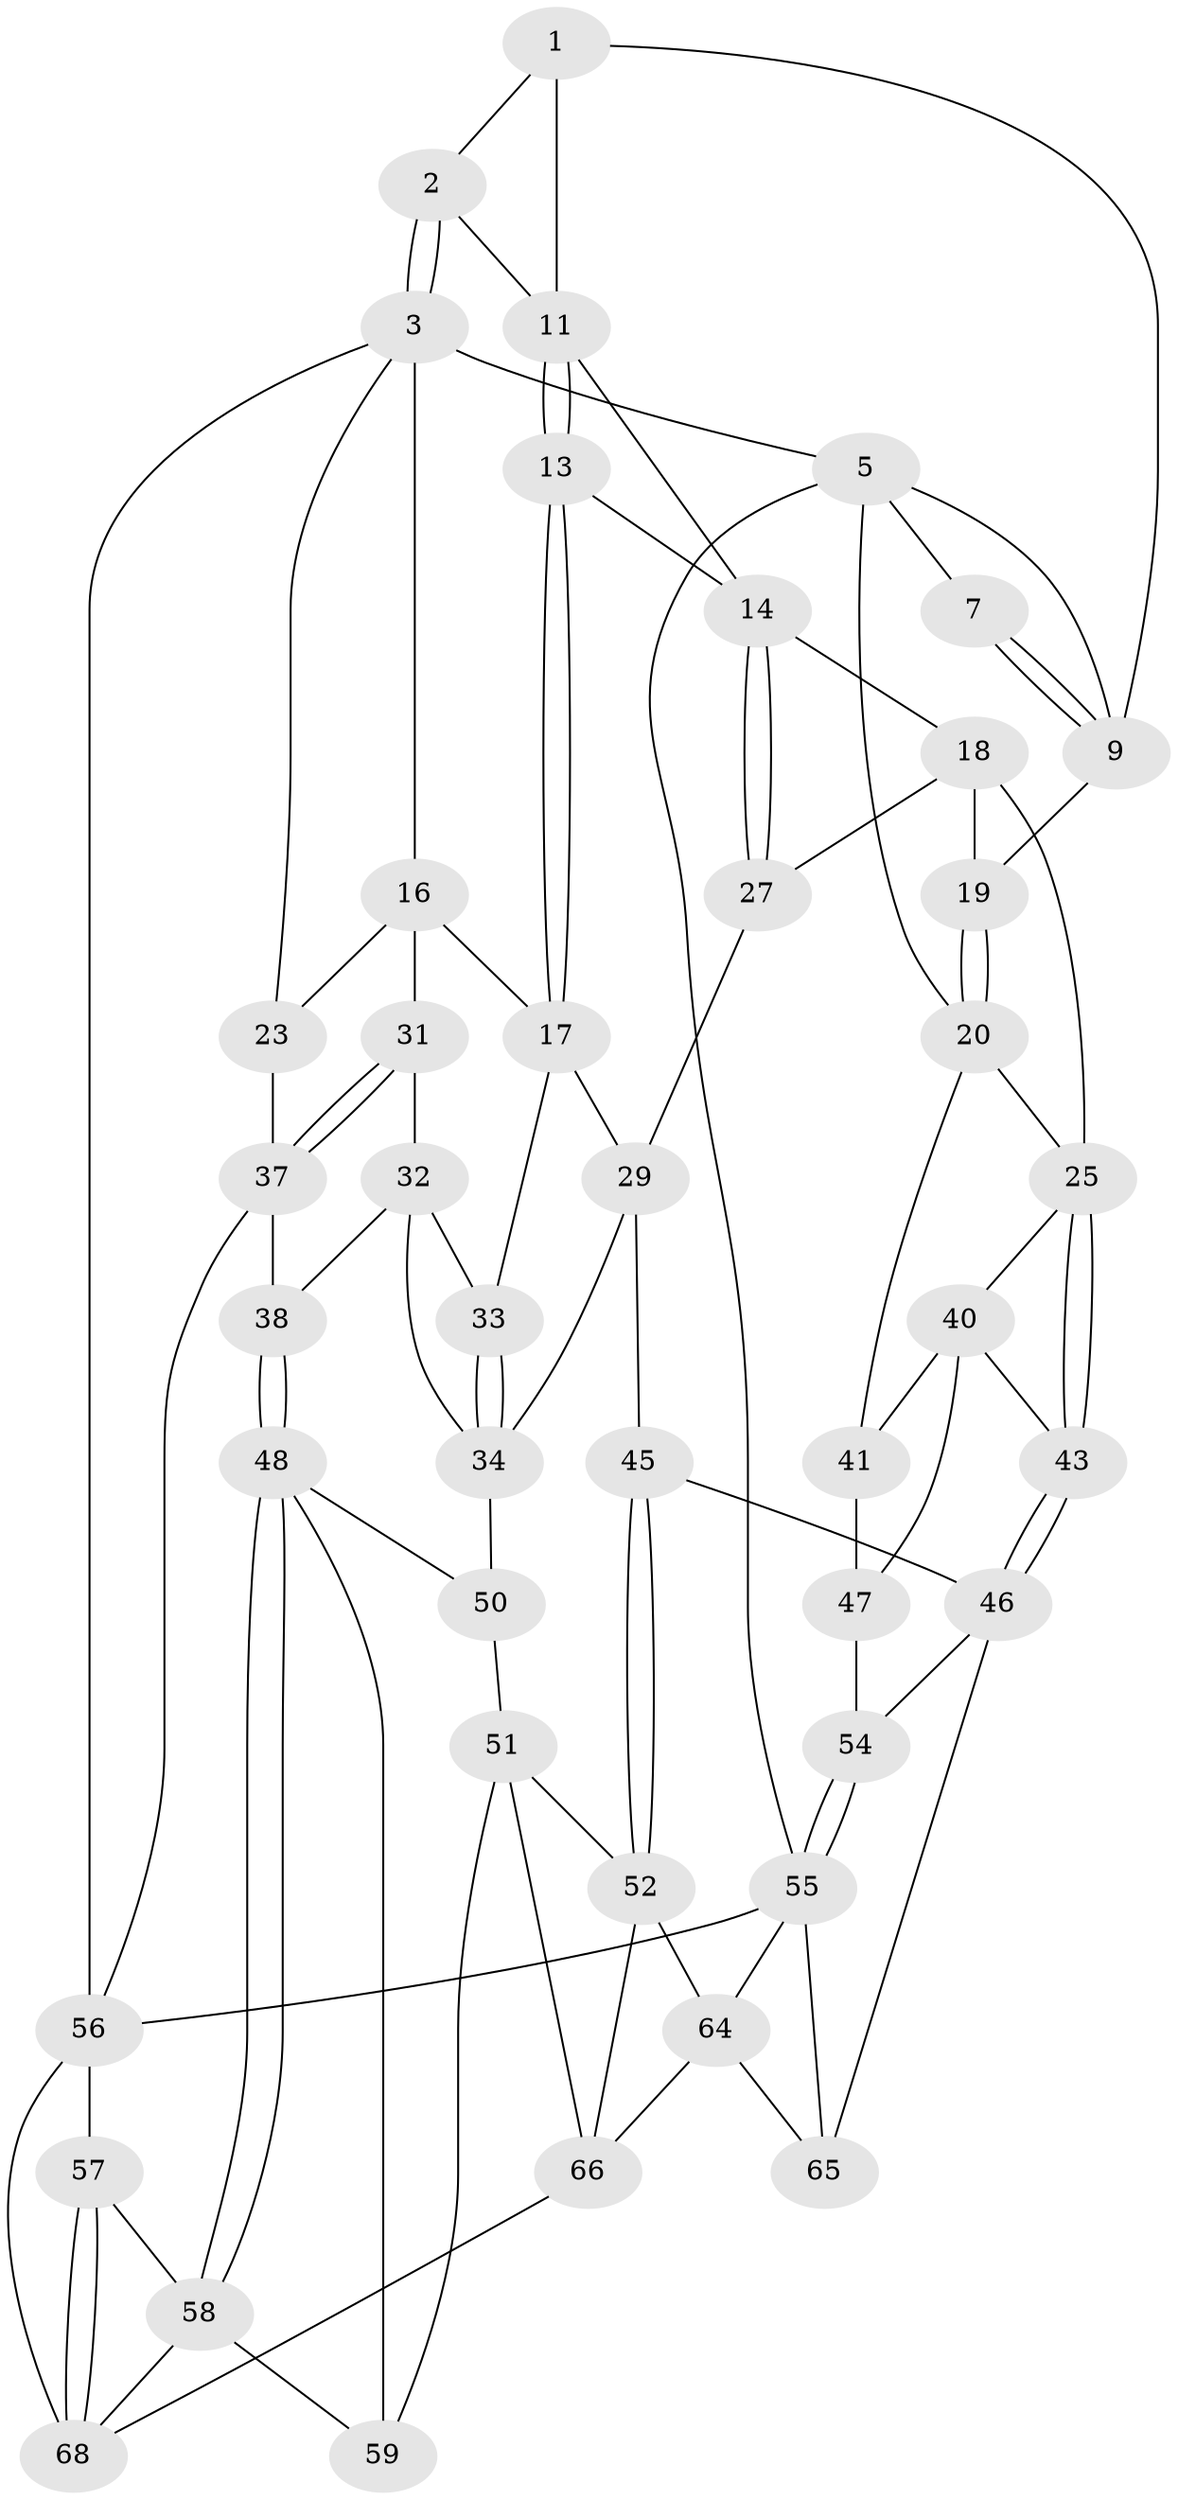 // Generated by graph-tools (version 1.1) at 2025/24/03/03/25 07:24:38]
// undirected, 44 vertices, 95 edges
graph export_dot {
graph [start="1"]
  node [color=gray90,style=filled];
  1 [pos="+0.4395999276112756+0",super="+8"];
  2 [pos="+0.6146857964490512+0"];
  3 [pos="+0.7399371063383748+0",super="+4"];
  5 [pos="+0+0",super="+6"];
  7 [pos="+0.20815467856787132+0"];
  9 [pos="+0.2631350000280821+0.1086232665293589",super="+10"];
  11 [pos="+0.5357559426703224+0",super="+12"];
  13 [pos="+0.5237946013714646+0.3096202779083121"];
  14 [pos="+0.5029576833824821+0.31268757496013394",super="+15"];
  16 [pos="+0.7904443019149711+0.1379547728345288",super="+22"];
  17 [pos="+0.5281214617845799+0.3108898687213181",super="+28"];
  18 [pos="+0.3185227210395151+0.2524238283245",super="+24"];
  19 [pos="+0.22533735051982223+0.1579559811373573"];
  20 [pos="+0+0.23136435050051107",super="+21"];
  23 [pos="+1+0.2752142368388774"];
  25 [pos="+0.15657948619309311+0.40350826401842477",super="+26"];
  27 [pos="+0.3861834192824176+0.47246327714466446"];
  29 [pos="+0.5332681049973907+0.5652183461941167",super="+30"];
  31 [pos="+0.8358746696624274+0.35253311486820865"];
  32 [pos="+0.6897867986907203+0.4080937305035324",super="+36"];
  33 [pos="+0.6588674155618338+0.40774868898545885"];
  34 [pos="+0.6481751852777444+0.5271357054935498",super="+35"];
  37 [pos="+0.8884436572157132+0.5389671372855976",super="+39"];
  38 [pos="+0.7693223591553181+0.6248424310841239"];
  40 [pos="+0.055388395065092765+0.5093312148625295",super="+44"];
  41 [pos="+0.02274055497988436+0.5327399706668876",super="+42"];
  43 [pos="+0.21195631642593946+0.643204393603419"];
  45 [pos="+0.3191227697964416+0.6604477398060085"];
  46 [pos="+0.25230091723046305+0.6642976869761157",super="+61"];
  47 [pos="+0.11567463125542016+0.6547264786745789",super="+53"];
  48 [pos="+0.7288527431972682+0.6984200342624924",super="+49"];
  50 [pos="+0.6139320994957796+0.6457268398321513"];
  51 [pos="+0.48526504570536794+0.7327079983318857",super="+60"];
  52 [pos="+0.37160643221398376+0.7267165865176298",super="+63"];
  54 [pos="+0+0.7718990419200997"];
  55 [pos="+0+1",super="+72"];
  56 [pos="+1+0.7372622179607288",super="+67"];
  57 [pos="+1+0.7685252319948465"];
  58 [pos="+0.8612578227482884+0.8007979984338686",super="+62"];
  59 [pos="+0.6420720826699005+0.8077376399417295"];
  64 [pos="+0.37066173038637473+0.8921687244172708",super="+71"];
  65 [pos="+0.17290647333923487+0.9397414506614356"];
  66 [pos="+0.5324751865739423+0.9076691034126094",super="+70"];
  68 [pos="+0.797458435055246+1",super="+69"];
  1 -- 2;
  1 -- 11;
  1 -- 9;
  2 -- 3;
  2 -- 3;
  2 -- 11;
  3 -- 16;
  3 -- 56;
  3 -- 5;
  3 -- 23;
  5 -- 55;
  5 -- 7;
  5 -- 20;
  5 -- 9;
  7 -- 9;
  7 -- 9;
  9 -- 19;
  11 -- 13;
  11 -- 13;
  11 -- 14;
  13 -- 14;
  13 -- 17;
  13 -- 17;
  14 -- 27;
  14 -- 27;
  14 -- 18;
  16 -- 17;
  16 -- 23;
  16 -- 31;
  17 -- 29;
  17 -- 33;
  18 -- 19;
  18 -- 25;
  18 -- 27;
  19 -- 20;
  19 -- 20;
  20 -- 25;
  20 -- 41;
  23 -- 37;
  25 -- 43;
  25 -- 43;
  25 -- 40;
  27 -- 29;
  29 -- 45;
  29 -- 34;
  31 -- 32;
  31 -- 37;
  31 -- 37;
  32 -- 33;
  32 -- 34;
  32 -- 38;
  33 -- 34;
  33 -- 34;
  34 -- 50;
  37 -- 38;
  37 -- 56;
  38 -- 48;
  38 -- 48;
  40 -- 41;
  40 -- 43;
  40 -- 47;
  41 -- 47 [weight=2];
  43 -- 46;
  43 -- 46;
  45 -- 46;
  45 -- 52;
  45 -- 52;
  46 -- 65;
  46 -- 54;
  47 -- 54;
  48 -- 58;
  48 -- 58;
  48 -- 50;
  48 -- 59;
  50 -- 51;
  51 -- 52;
  51 -- 59;
  51 -- 66;
  52 -- 64;
  52 -- 66;
  54 -- 55;
  54 -- 55;
  55 -- 56;
  55 -- 65;
  55 -- 64;
  56 -- 57;
  56 -- 68;
  57 -- 58;
  57 -- 68;
  57 -- 68;
  58 -- 59;
  58 -- 68;
  64 -- 65;
  64 -- 66;
  66 -- 68;
}
